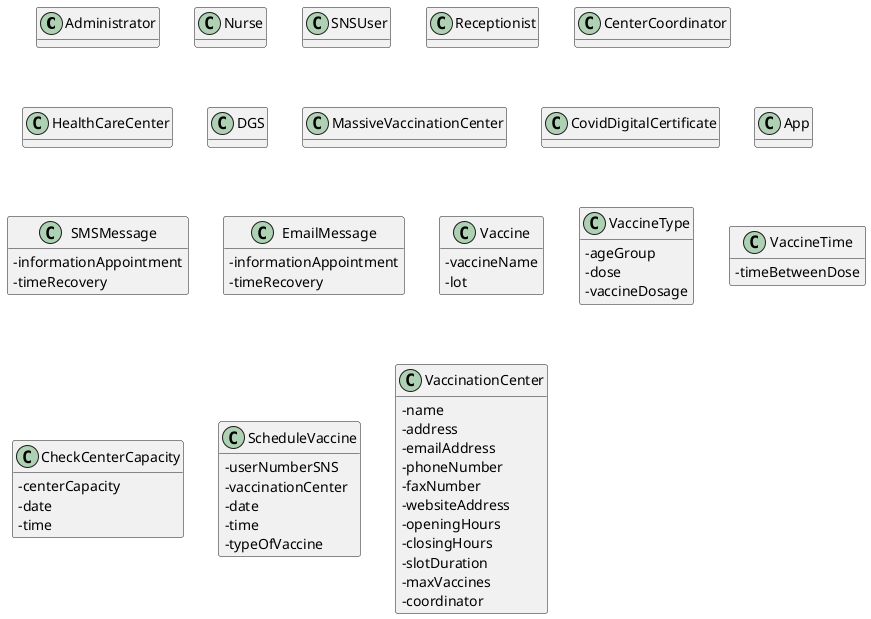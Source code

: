 @startuml
skinparam classAttributeIconSize 0
hide methods

class Administrator{
}

class Nurse{
}

class SNSUser{
}

class Receptionist{
}

class CenterCoordinator{
}

class HealthCareCenter {
}

class DGS {
}

class MassiveVaccinationCenter {
}

class CovidDigitalCertificate {
}

class App{
}

class SMSMessage {
- informationAppointment
- timeRecovery
}

class EmailMessage {
- informationAppointment
- timeRecovery
}

class Vaccine {
- vaccineName
- lot
}

class VaccineType {
- ageGroup
- dose
- vaccineDosage
}

class VaccineTime {
- timeBetweenDose
}

class CheckCenterCapacity {
- centerCapacity
- date
- time
}

class ScheduleVaccine {
- userNumberSNS
- vaccinationCenter
- date
- time
- typeOfVaccine
}

class VaccinationCenter {
  - name
  - address
  - emailAddress
  - phoneNumber
  - faxNumber
  - websiteAddress
  - openingHours
  - closingHours
  - slotDuration
  - maxVaccines
  - coordinator
}

@enduml